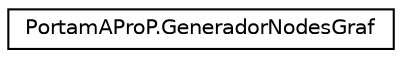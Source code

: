 digraph "Graphical Class Hierarchy"
{
  edge [fontname="Helvetica",fontsize="10",labelfontname="Helvetica",labelfontsize="10"];
  node [fontname="Helvetica",fontsize="10",shape=record];
  rankdir="LR";
  Node0 [label="PortamAProP.GeneradorNodesGraf",height=0.2,width=0.4,color="black", fillcolor="white", style="filled",URL="$class_portam_a_pro_p_1_1_generador_nodes_graf.html",tooltip="Generador intern de grafs aleatoris -Donat 2 numeros, determinem: –pesMax: Ens diu el pes maxim que ..."];
}

